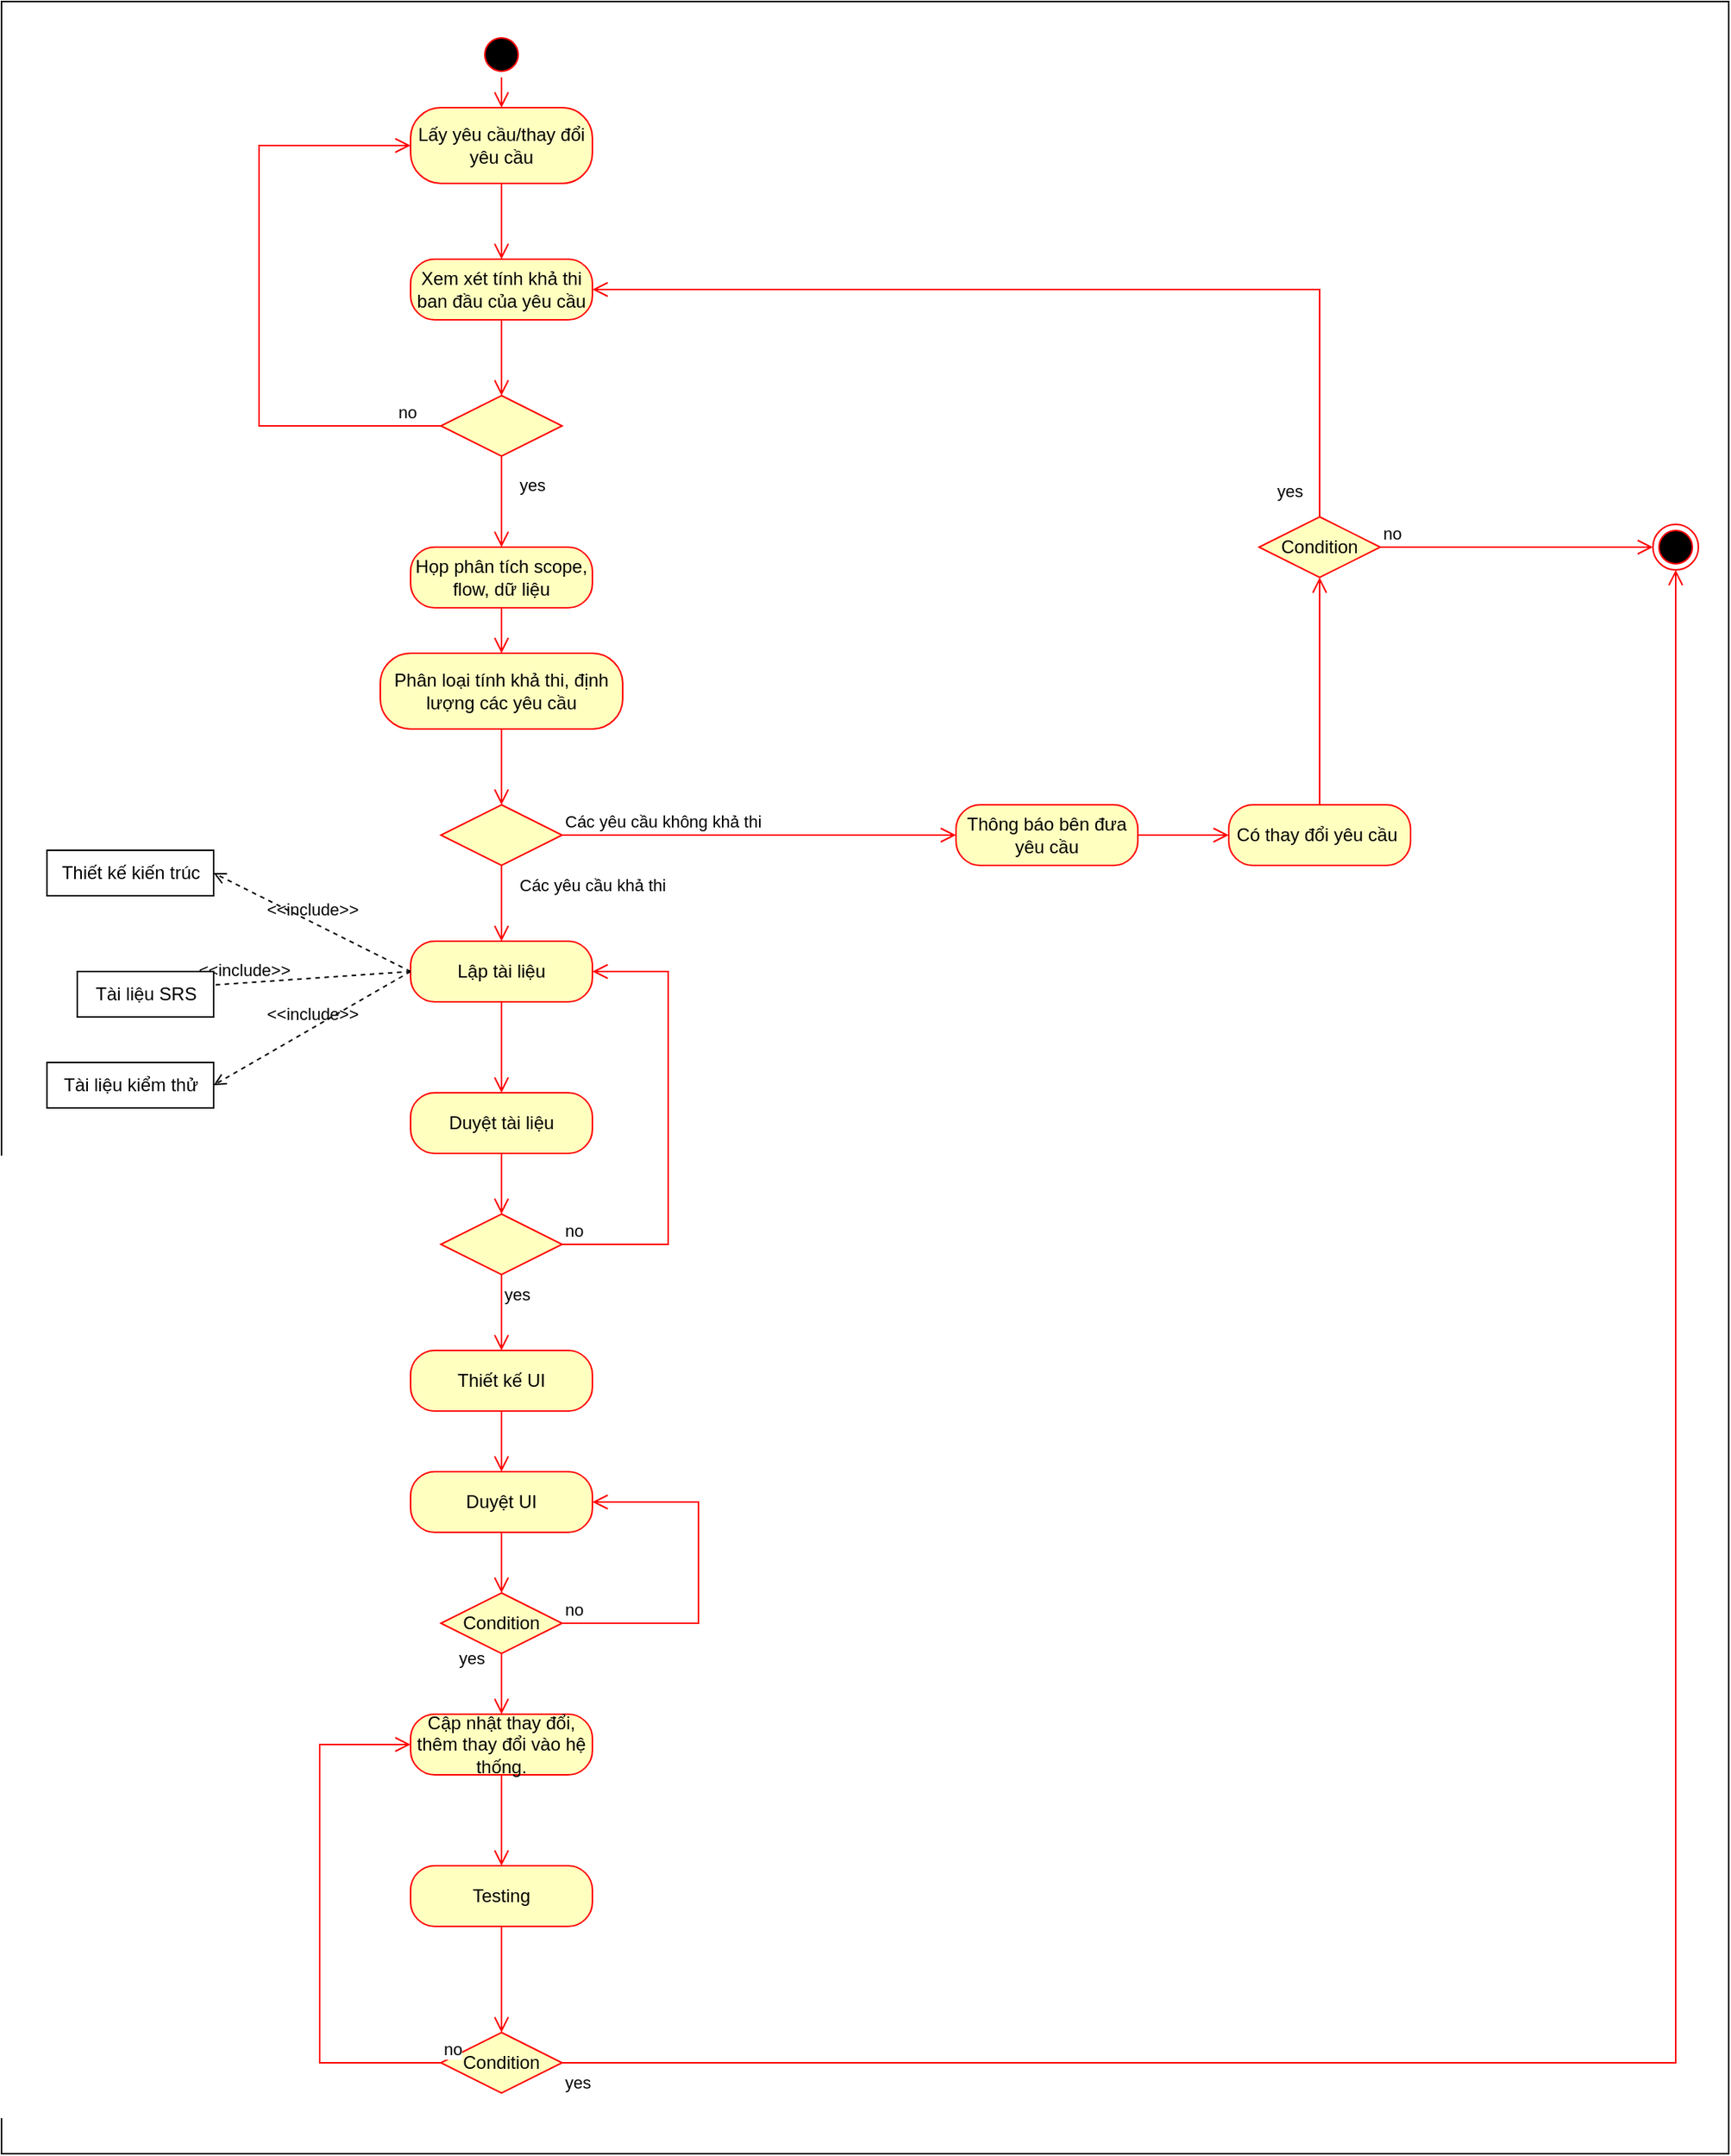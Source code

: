 <mxfile version="15.4.0" type="device"><diagram id="aKz1cOzpDqV4GVgPi36w" name="Page-1"><mxGraphModel dx="1086" dy="806" grid="1" gridSize="10" guides="1" tooltips="1" connect="1" arrows="1" fold="1" page="1" pageScale="1" pageWidth="850" pageHeight="1100" math="0" shadow="0"><root><mxCell id="0"/><mxCell id="1" parent="0"/><mxCell id="xyh8y8HU_pBsloBiDvr6-3" value="" style="rounded=0;whiteSpace=wrap;html=1;" vertex="1" parent="1"><mxGeometry x="80" y="10" width="1140" height="1420" as="geometry"/></mxCell><mxCell id="xyh8y8HU_pBsloBiDvr6-5" value="" style="ellipse;html=1;shape=startState;fillColor=#000000;strokeColor=#ff0000;" vertex="1" parent="1"><mxGeometry x="395" y="30" width="30" height="30" as="geometry"/></mxCell><mxCell id="xyh8y8HU_pBsloBiDvr6-6" value="" style="edgeStyle=orthogonalEdgeStyle;html=1;verticalAlign=bottom;endArrow=open;endSize=8;strokeColor=#ff0000;rounded=0;entryX=0.5;entryY=0;entryDx=0;entryDy=0;" edge="1" source="xyh8y8HU_pBsloBiDvr6-5" parent="1" target="xyh8y8HU_pBsloBiDvr6-7"><mxGeometry relative="1" as="geometry"><mxPoint x="410" y="120" as="targetPoint"/></mxGeometry></mxCell><mxCell id="xyh8y8HU_pBsloBiDvr6-7" value="Lấy yêu cầu/thay đổi yêu cầu" style="rounded=1;whiteSpace=wrap;html=1;arcSize=40;fontColor=#000000;fillColor=#ffffc0;strokeColor=#ff0000;" vertex="1" parent="1"><mxGeometry x="350" y="80" width="120" height="50" as="geometry"/></mxCell><mxCell id="xyh8y8HU_pBsloBiDvr6-8" value="" style="edgeStyle=orthogonalEdgeStyle;html=1;verticalAlign=bottom;endArrow=open;endSize=8;strokeColor=#ff0000;rounded=0;entryX=0.5;entryY=0;entryDx=0;entryDy=0;" edge="1" source="xyh8y8HU_pBsloBiDvr6-7" parent="1" target="xyh8y8HU_pBsloBiDvr6-13"><mxGeometry relative="1" as="geometry"><mxPoint x="410" y="170" as="targetPoint"/></mxGeometry></mxCell><mxCell id="xyh8y8HU_pBsloBiDvr6-9" style="edgeStyle=orthogonalEdgeStyle;rounded=0;orthogonalLoop=1;jettySize=auto;html=1;exitX=0.5;exitY=1;exitDx=0;exitDy=0;" edge="1" parent="1" source="xyh8y8HU_pBsloBiDvr6-7" target="xyh8y8HU_pBsloBiDvr6-7"><mxGeometry relative="1" as="geometry"/></mxCell><mxCell id="xyh8y8HU_pBsloBiDvr6-13" value="Xem xét tính khả thi ban đầu của yêu cầu" style="rounded=1;whiteSpace=wrap;html=1;arcSize=40;fontColor=#000000;fillColor=#ffffc0;strokeColor=#ff0000;" vertex="1" parent="1"><mxGeometry x="350" y="180" width="120" height="40" as="geometry"/></mxCell><mxCell id="xyh8y8HU_pBsloBiDvr6-14" value="" style="edgeStyle=orthogonalEdgeStyle;html=1;verticalAlign=bottom;endArrow=open;endSize=8;strokeColor=#ff0000;rounded=0;entryX=0.5;entryY=0;entryDx=0;entryDy=0;" edge="1" source="xyh8y8HU_pBsloBiDvr6-13" parent="1" target="xyh8y8HU_pBsloBiDvr6-15"><mxGeometry relative="1" as="geometry"><mxPoint x="410" y="260" as="targetPoint"/></mxGeometry></mxCell><mxCell id="xyh8y8HU_pBsloBiDvr6-15" value="" style="rhombus;whiteSpace=wrap;html=1;fillColor=#ffffc0;strokeColor=#ff0000;" vertex="1" parent="1"><mxGeometry x="370" y="270" width="80" height="40" as="geometry"/></mxCell><mxCell id="xyh8y8HU_pBsloBiDvr6-16" value="no" style="edgeStyle=orthogonalEdgeStyle;html=1;align=left;verticalAlign=bottom;endArrow=open;endSize=8;strokeColor=#ff0000;rounded=0;entryX=0;entryY=0.5;entryDx=0;entryDy=0;exitX=0;exitY=0.5;exitDx=0;exitDy=0;" edge="1" source="xyh8y8HU_pBsloBiDvr6-15" parent="1" target="xyh8y8HU_pBsloBiDvr6-7"><mxGeometry x="-0.852" relative="1" as="geometry"><mxPoint x="540" y="330" as="targetPoint"/><Array as="points"><mxPoint x="250" y="290"/><mxPoint x="250" y="105"/></Array><mxPoint as="offset"/></mxGeometry></mxCell><mxCell id="xyh8y8HU_pBsloBiDvr6-17" value="yes" style="edgeStyle=orthogonalEdgeStyle;html=1;align=left;verticalAlign=top;endArrow=open;endSize=8;strokeColor=#ff0000;rounded=0;entryX=0.5;entryY=0;entryDx=0;entryDy=0;" edge="1" source="xyh8y8HU_pBsloBiDvr6-15" parent="1" target="xyh8y8HU_pBsloBiDvr6-19"><mxGeometry x="-0.818" y="10" relative="1" as="geometry"><mxPoint x="410" y="370" as="targetPoint"/><mxPoint as="offset"/></mxGeometry></mxCell><mxCell id="xyh8y8HU_pBsloBiDvr6-19" value="Họp phân tích scope, flow, dữ liệu" style="rounded=1;whiteSpace=wrap;html=1;arcSize=40;fontColor=#000000;fillColor=#ffffc0;strokeColor=#ff0000;" vertex="1" parent="1"><mxGeometry x="350" y="370" width="120" height="40" as="geometry"/></mxCell><mxCell id="xyh8y8HU_pBsloBiDvr6-20" value="" style="edgeStyle=orthogonalEdgeStyle;html=1;verticalAlign=bottom;endArrow=open;endSize=8;strokeColor=#ff0000;rounded=0;entryX=0.5;entryY=0;entryDx=0;entryDy=0;" edge="1" source="xyh8y8HU_pBsloBiDvr6-19" parent="1" target="xyh8y8HU_pBsloBiDvr6-25"><mxGeometry relative="1" as="geometry"><mxPoint x="410" y="470" as="targetPoint"/></mxGeometry></mxCell><mxCell id="xyh8y8HU_pBsloBiDvr6-21" value="Lập tài liệu" style="rounded=1;whiteSpace=wrap;html=1;arcSize=40;fontColor=#000000;fillColor=#ffffc0;strokeColor=#ff0000;" vertex="1" parent="1"><mxGeometry x="350" y="630" width="120" height="40" as="geometry"/></mxCell><mxCell id="xyh8y8HU_pBsloBiDvr6-22" value="" style="edgeStyle=orthogonalEdgeStyle;html=1;verticalAlign=bottom;endArrow=open;endSize=8;strokeColor=#ff0000;rounded=0;exitX=0.5;exitY=1;exitDx=0;exitDy=0;entryX=0.5;entryY=0;entryDx=0;entryDy=0;" edge="1" source="xyh8y8HU_pBsloBiDvr6-21" parent="1" target="xyh8y8HU_pBsloBiDvr6-42"><mxGeometry relative="1" as="geometry"><mxPoint x="410" y="710" as="targetPoint"/><Array as="points"><mxPoint x="410" y="730"/><mxPoint x="410" y="730"/></Array></mxGeometry></mxCell><mxCell id="xyh8y8HU_pBsloBiDvr6-23" value="&amp;lt;&amp;lt;include&amp;gt;&amp;gt;" style="html=1;verticalAlign=bottom;labelBackgroundColor=none;endArrow=open;endFill=0;dashed=1;rounded=0;exitX=0;exitY=0.5;exitDx=0;exitDy=0;entryX=0;entryY=0.5;entryDx=0;entryDy=0;" edge="1" parent="1" source="xyh8y8HU_pBsloBiDvr6-21" target="xyh8y8HU_pBsloBiDvr6-24"><mxGeometry width="160" relative="1" as="geometry"><mxPoint x="370" y="660" as="sourcePoint"/><mxPoint x="490" y="550" as="targetPoint"/></mxGeometry></mxCell><mxCell id="xyh8y8HU_pBsloBiDvr6-24" value="Tài liệu SRS" style="html=1;" vertex="1" parent="1"><mxGeometry x="130" y="650" width="90" height="30" as="geometry"/></mxCell><mxCell id="xyh8y8HU_pBsloBiDvr6-25" value="Phân loại tính khả thi, định lượng các yêu cầu" style="rounded=1;whiteSpace=wrap;html=1;arcSize=40;fontColor=#000000;fillColor=#ffffc0;strokeColor=#ff0000;" vertex="1" parent="1"><mxGeometry x="330" y="440" width="160" height="50" as="geometry"/></mxCell><mxCell id="xyh8y8HU_pBsloBiDvr6-26" value="" style="edgeStyle=orthogonalEdgeStyle;html=1;verticalAlign=bottom;endArrow=open;endSize=8;strokeColor=#ff0000;rounded=0;entryX=0.5;entryY=0;entryDx=0;entryDy=0;" edge="1" source="xyh8y8HU_pBsloBiDvr6-25" parent="1" target="xyh8y8HU_pBsloBiDvr6-28"><mxGeometry relative="1" as="geometry"><mxPoint x="410" y="530" as="targetPoint"/></mxGeometry></mxCell><mxCell id="xyh8y8HU_pBsloBiDvr6-28" value="" style="rhombus;whiteSpace=wrap;html=1;fillColor=#ffffc0;strokeColor=#ff0000;" vertex="1" parent="1"><mxGeometry x="370" y="540" width="80" height="40" as="geometry"/></mxCell><mxCell id="xyh8y8HU_pBsloBiDvr6-29" value="Các yêu cầu không khả thi" style="edgeStyle=orthogonalEdgeStyle;html=1;align=left;verticalAlign=bottom;endArrow=open;endSize=8;strokeColor=#ff0000;rounded=0;entryX=0;entryY=0.5;entryDx=0;entryDy=0;" edge="1" source="xyh8y8HU_pBsloBiDvr6-28" parent="1" target="xyh8y8HU_pBsloBiDvr6-32"><mxGeometry x="-1" relative="1" as="geometry"><mxPoint x="550" y="560" as="targetPoint"/></mxGeometry></mxCell><mxCell id="xyh8y8HU_pBsloBiDvr6-30" value="Các yêu cầu khả thi" style="edgeStyle=orthogonalEdgeStyle;html=1;align=left;verticalAlign=top;endArrow=open;endSize=8;strokeColor=#ff0000;rounded=0;entryX=0.5;entryY=0;entryDx=0;entryDy=0;" edge="1" source="xyh8y8HU_pBsloBiDvr6-28" parent="1" target="xyh8y8HU_pBsloBiDvr6-21"><mxGeometry x="-1" y="10" relative="1" as="geometry"><mxPoint x="410" y="640" as="targetPoint"/><mxPoint as="offset"/></mxGeometry></mxCell><mxCell id="xyh8y8HU_pBsloBiDvr6-32" value="Thông báo bên đưa yêu cầu" style="rounded=1;whiteSpace=wrap;html=1;arcSize=40;fontColor=#000000;fillColor=#ffffc0;strokeColor=#ff0000;" vertex="1" parent="1"><mxGeometry x="710" y="540" width="120" height="40" as="geometry"/></mxCell><mxCell id="xyh8y8HU_pBsloBiDvr6-33" value="" style="edgeStyle=orthogonalEdgeStyle;html=1;verticalAlign=bottom;endArrow=open;endSize=8;strokeColor=#ff0000;rounded=0;exitX=1;exitY=0.5;exitDx=0;exitDy=0;entryX=0;entryY=0.5;entryDx=0;entryDy=0;" edge="1" source="xyh8y8HU_pBsloBiDvr6-32" parent="1" target="xyh8y8HU_pBsloBiDvr6-34"><mxGeometry relative="1" as="geometry"><mxPoint x="710" y="400" as="targetPoint"/></mxGeometry></mxCell><mxCell id="xyh8y8HU_pBsloBiDvr6-34" value="Có thay đổi yêu cầu&amp;nbsp;" style="rounded=1;whiteSpace=wrap;html=1;arcSize=40;fontColor=#000000;fillColor=#ffffc0;strokeColor=#ff0000;" vertex="1" parent="1"><mxGeometry x="890" y="540" width="120" height="40" as="geometry"/></mxCell><mxCell id="xyh8y8HU_pBsloBiDvr6-35" value="" style="edgeStyle=orthogonalEdgeStyle;html=1;verticalAlign=bottom;endArrow=open;endSize=8;strokeColor=#ff0000;rounded=0;entryX=0.5;entryY=1;entryDx=0;entryDy=0;" edge="1" source="xyh8y8HU_pBsloBiDvr6-34" parent="1" target="xyh8y8HU_pBsloBiDvr6-36"><mxGeometry relative="1" as="geometry"><mxPoint x="990" y="640" as="targetPoint"/></mxGeometry></mxCell><mxCell id="xyh8y8HU_pBsloBiDvr6-36" value="Condition" style="rhombus;whiteSpace=wrap;html=1;fillColor=#ffffc0;strokeColor=#ff0000;" vertex="1" parent="1"><mxGeometry x="910" y="350" width="80" height="40" as="geometry"/></mxCell><mxCell id="xyh8y8HU_pBsloBiDvr6-37" value="no" style="edgeStyle=orthogonalEdgeStyle;html=1;align=left;verticalAlign=bottom;endArrow=open;endSize=8;strokeColor=#ff0000;rounded=0;entryX=0;entryY=0.5;entryDx=0;entryDy=0;" edge="1" source="xyh8y8HU_pBsloBiDvr6-36" parent="1" target="xyh8y8HU_pBsloBiDvr6-39"><mxGeometry x="-1" relative="1" as="geometry"><mxPoint x="1090" y="370" as="targetPoint"/></mxGeometry></mxCell><mxCell id="xyh8y8HU_pBsloBiDvr6-38" value="yes" style="edgeStyle=orthogonalEdgeStyle;html=1;align=left;verticalAlign=top;endArrow=open;endSize=8;strokeColor=#ff0000;rounded=0;entryX=1;entryY=0.5;entryDx=0;entryDy=0;" edge="1" source="xyh8y8HU_pBsloBiDvr6-36" parent="1" target="xyh8y8HU_pBsloBiDvr6-13"><mxGeometry x="-0.905" y="30" relative="1" as="geometry"><mxPoint x="950" y="450" as="targetPoint"/><Array as="points"><mxPoint x="950" y="200"/></Array><mxPoint as="offset"/></mxGeometry></mxCell><mxCell id="xyh8y8HU_pBsloBiDvr6-39" value="" style="ellipse;html=1;shape=endState;fillColor=#000000;strokeColor=#ff0000;" vertex="1" parent="1"><mxGeometry x="1170" y="355" width="30" height="30" as="geometry"/></mxCell><mxCell id="xyh8y8HU_pBsloBiDvr6-40" value="&amp;lt;&amp;lt;include&amp;gt;&amp;gt;" style="html=1;verticalAlign=bottom;labelBackgroundColor=none;endArrow=open;endFill=0;dashed=1;rounded=0;exitX=0;exitY=0.5;exitDx=0;exitDy=0;entryX=1;entryY=0.5;entryDx=0;entryDy=0;" edge="1" parent="1" source="xyh8y8HU_pBsloBiDvr6-21" target="xyh8y8HU_pBsloBiDvr6-41"><mxGeometry width="160" relative="1" as="geometry"><mxPoint x="420" y="600" as="sourcePoint"/><mxPoint x="580" y="600" as="targetPoint"/></mxGeometry></mxCell><mxCell id="xyh8y8HU_pBsloBiDvr6-41" value="Thiết kế kiến trúc" style="html=1;" vertex="1" parent="1"><mxGeometry x="110" y="570" width="110" height="30" as="geometry"/></mxCell><mxCell id="xyh8y8HU_pBsloBiDvr6-42" value="Duyệt tài liệu" style="rounded=1;whiteSpace=wrap;html=1;arcSize=40;fontColor=#000000;fillColor=#ffffc0;strokeColor=#ff0000;" vertex="1" parent="1"><mxGeometry x="350" y="730" width="120" height="40" as="geometry"/></mxCell><mxCell id="xyh8y8HU_pBsloBiDvr6-43" value="" style="edgeStyle=orthogonalEdgeStyle;html=1;verticalAlign=bottom;endArrow=open;endSize=8;strokeColor=#ff0000;rounded=0;entryX=0.5;entryY=0;entryDx=0;entryDy=0;" edge="1" source="xyh8y8HU_pBsloBiDvr6-42" parent="1" target="xyh8y8HU_pBsloBiDvr6-44"><mxGeometry relative="1" as="geometry"><mxPoint x="620" y="820" as="targetPoint"/></mxGeometry></mxCell><mxCell id="xyh8y8HU_pBsloBiDvr6-44" value="" style="rhombus;whiteSpace=wrap;html=1;fillColor=#ffffc0;strokeColor=#ff0000;" vertex="1" parent="1"><mxGeometry x="370" y="810" width="80" height="40" as="geometry"/></mxCell><mxCell id="xyh8y8HU_pBsloBiDvr6-45" value="no" style="edgeStyle=orthogonalEdgeStyle;html=1;align=left;verticalAlign=bottom;endArrow=open;endSize=8;strokeColor=#ff0000;rounded=0;entryX=1;entryY=0.5;entryDx=0;entryDy=0;" edge="1" source="xyh8y8HU_pBsloBiDvr6-44" parent="1" target="xyh8y8HU_pBsloBiDvr6-21"><mxGeometry x="-1" relative="1" as="geometry"><mxPoint x="550" y="830" as="targetPoint"/><Array as="points"><mxPoint x="520" y="830"/><mxPoint x="520" y="650"/></Array></mxGeometry></mxCell><mxCell id="xyh8y8HU_pBsloBiDvr6-46" value="yes" style="edgeStyle=orthogonalEdgeStyle;html=1;align=left;verticalAlign=top;endArrow=open;endSize=8;strokeColor=#ff0000;rounded=0;entryX=0.5;entryY=0;entryDx=0;entryDy=0;" edge="1" source="xyh8y8HU_pBsloBiDvr6-44" parent="1" target="xyh8y8HU_pBsloBiDvr6-47"><mxGeometry x="-1" relative="1" as="geometry"><mxPoint x="410" y="910" as="targetPoint"/></mxGeometry></mxCell><mxCell id="xyh8y8HU_pBsloBiDvr6-47" value="Thiết kế UI" style="rounded=1;whiteSpace=wrap;html=1;arcSize=40;fontColor=#000000;fillColor=#ffffc0;strokeColor=#ff0000;" vertex="1" parent="1"><mxGeometry x="350" y="900" width="120" height="40" as="geometry"/></mxCell><mxCell id="xyh8y8HU_pBsloBiDvr6-48" value="" style="edgeStyle=orthogonalEdgeStyle;html=1;verticalAlign=bottom;endArrow=open;endSize=8;strokeColor=#ff0000;rounded=0;entryX=0.5;entryY=0;entryDx=0;entryDy=0;" edge="1" source="xyh8y8HU_pBsloBiDvr6-47" parent="1" target="xyh8y8HU_pBsloBiDvr6-49"><mxGeometry relative="1" as="geometry"><mxPoint x="410" y="1020" as="targetPoint"/></mxGeometry></mxCell><mxCell id="xyh8y8HU_pBsloBiDvr6-49" value="Duyệt UI" style="rounded=1;whiteSpace=wrap;html=1;arcSize=40;fontColor=#000000;fillColor=#ffffc0;strokeColor=#ff0000;" vertex="1" parent="1"><mxGeometry x="350" y="980" width="120" height="40" as="geometry"/></mxCell><mxCell id="xyh8y8HU_pBsloBiDvr6-50" value="Condition" style="rhombus;whiteSpace=wrap;html=1;fillColor=#ffffc0;strokeColor=#ff0000;" vertex="1" parent="1"><mxGeometry x="370" y="1060" width="80" height="40" as="geometry"/></mxCell><mxCell id="xyh8y8HU_pBsloBiDvr6-51" value="no" style="edgeStyle=orthogonalEdgeStyle;html=1;align=left;verticalAlign=bottom;endArrow=open;endSize=8;strokeColor=#ff0000;rounded=0;entryX=1;entryY=0.5;entryDx=0;entryDy=0;exitX=1;exitY=0.5;exitDx=0;exitDy=0;" edge="1" source="xyh8y8HU_pBsloBiDvr6-50" parent="1" target="xyh8y8HU_pBsloBiDvr6-49"><mxGeometry x="-1" relative="1" as="geometry"><mxPoint x="640" y="870" as="targetPoint"/><Array as="points"><mxPoint x="540" y="1080"/><mxPoint x="540" y="1000"/></Array></mxGeometry></mxCell><mxCell id="xyh8y8HU_pBsloBiDvr6-52" value="yes" style="edgeStyle=orthogonalEdgeStyle;html=1;align=left;verticalAlign=top;endArrow=open;endSize=8;strokeColor=#ff0000;rounded=0;entryX=0.5;entryY=0;entryDx=0;entryDy=0;" edge="1" source="xyh8y8HU_pBsloBiDvr6-50" parent="1" target="xyh8y8HU_pBsloBiDvr6-54"><mxGeometry x="-1" y="-32" relative="1" as="geometry"><mxPoint x="500" y="950" as="targetPoint"/><mxPoint x="2" y="-10" as="offset"/></mxGeometry></mxCell><mxCell id="xyh8y8HU_pBsloBiDvr6-53" value="" style="edgeStyle=orthogonalEdgeStyle;html=1;verticalAlign=bottom;endArrow=open;endSize=8;strokeColor=#ff0000;rounded=0;entryX=0.5;entryY=0;entryDx=0;entryDy=0;exitX=0.5;exitY=1;exitDx=0;exitDy=0;" edge="1" parent="1" source="xyh8y8HU_pBsloBiDvr6-49" target="xyh8y8HU_pBsloBiDvr6-50"><mxGeometry relative="1" as="geometry"><mxPoint x="420" y="990" as="targetPoint"/><mxPoint x="420" y="950" as="sourcePoint"/></mxGeometry></mxCell><mxCell id="xyh8y8HU_pBsloBiDvr6-54" value="Cập nhật thay đổi, thêm thay đổi vào hệ thống." style="rounded=1;whiteSpace=wrap;html=1;arcSize=40;fontColor=#000000;fillColor=#ffffc0;strokeColor=#ff0000;" vertex="1" parent="1"><mxGeometry x="350" y="1140" width="120" height="40" as="geometry"/></mxCell><mxCell id="xyh8y8HU_pBsloBiDvr6-55" value="" style="edgeStyle=orthogonalEdgeStyle;html=1;verticalAlign=bottom;endArrow=open;endSize=8;strokeColor=#ff0000;rounded=0;entryX=0.5;entryY=0;entryDx=0;entryDy=0;" edge="1" source="xyh8y8HU_pBsloBiDvr6-54" parent="1" target="xyh8y8HU_pBsloBiDvr6-56"><mxGeometry relative="1" as="geometry"><mxPoint x="410" y="1240" as="targetPoint"/></mxGeometry></mxCell><mxCell id="xyh8y8HU_pBsloBiDvr6-56" value="Testing" style="rounded=1;whiteSpace=wrap;html=1;arcSize=40;fontColor=#000000;fillColor=#ffffc0;strokeColor=#ff0000;" vertex="1" parent="1"><mxGeometry x="350" y="1240" width="120" height="40" as="geometry"/></mxCell><mxCell id="xyh8y8HU_pBsloBiDvr6-57" value="" style="edgeStyle=orthogonalEdgeStyle;html=1;verticalAlign=bottom;endArrow=open;endSize=8;strokeColor=#ff0000;rounded=0;entryX=0.5;entryY=0;entryDx=0;entryDy=0;" edge="1" source="xyh8y8HU_pBsloBiDvr6-56" parent="1" target="xyh8y8HU_pBsloBiDvr6-61"><mxGeometry relative="1" as="geometry"><mxPoint x="410" y="1340" as="targetPoint"/></mxGeometry></mxCell><mxCell id="xyh8y8HU_pBsloBiDvr6-59" value="&amp;lt;&amp;lt;include&amp;gt;&amp;gt;" style="html=1;verticalAlign=bottom;labelBackgroundColor=none;endArrow=open;endFill=0;dashed=1;rounded=0;exitX=0;exitY=0.5;exitDx=0;exitDy=0;entryX=1;entryY=0.5;entryDx=0;entryDy=0;" edge="1" parent="1" source="xyh8y8HU_pBsloBiDvr6-21" target="xyh8y8HU_pBsloBiDvr6-60"><mxGeometry width="160" relative="1" as="geometry"><mxPoint x="540" y="760" as="sourcePoint"/><mxPoint x="700" y="760" as="targetPoint"/></mxGeometry></mxCell><mxCell id="xyh8y8HU_pBsloBiDvr6-60" value="Tài liệu kiểm thử" style="html=1;" vertex="1" parent="1"><mxGeometry x="110" y="710" width="110" height="30" as="geometry"/></mxCell><mxCell id="xyh8y8HU_pBsloBiDvr6-61" value="Condition" style="rhombus;whiteSpace=wrap;html=1;fillColor=#ffffc0;strokeColor=#ff0000;" vertex="1" parent="1"><mxGeometry x="370" y="1350" width="80" height="40" as="geometry"/></mxCell><mxCell id="xyh8y8HU_pBsloBiDvr6-62" value="no" style="edgeStyle=orthogonalEdgeStyle;html=1;align=left;verticalAlign=bottom;endArrow=open;endSize=8;strokeColor=#ff0000;rounded=0;entryX=0;entryY=0.5;entryDx=0;entryDy=0;" edge="1" source="xyh8y8HU_pBsloBiDvr6-61" parent="1" target="xyh8y8HU_pBsloBiDvr6-54"><mxGeometry x="-1" relative="1" as="geometry"><mxPoint x="550" y="1370" as="targetPoint"/><Array as="points"><mxPoint x="290" y="1370"/><mxPoint x="290" y="1160"/></Array></mxGeometry></mxCell><mxCell id="xyh8y8HU_pBsloBiDvr6-63" value="yes" style="edgeStyle=orthogonalEdgeStyle;html=1;align=left;verticalAlign=top;endArrow=open;endSize=8;strokeColor=#ff0000;rounded=0;entryX=0.5;entryY=1;entryDx=0;entryDy=0;" edge="1" source="xyh8y8HU_pBsloBiDvr6-61" parent="1" target="xyh8y8HU_pBsloBiDvr6-39"><mxGeometry x="-1" relative="1" as="geometry"><mxPoint x="410" y="1450" as="targetPoint"/></mxGeometry></mxCell></root></mxGraphModel></diagram></mxfile>